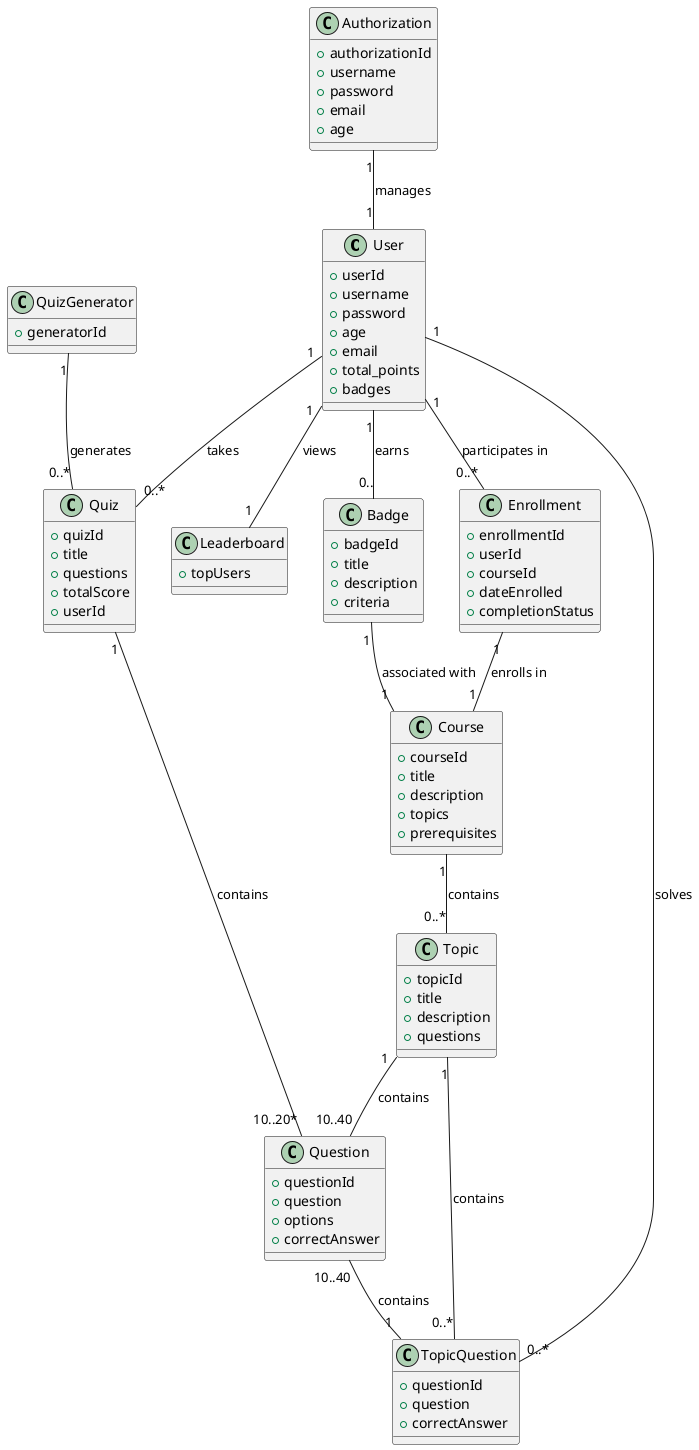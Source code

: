 @startuml

class User {
    +userId
    +username
    +password
    +age
    +email
    +total_points
    +badges
}

class Course {
    +courseId
    +title
    +description
    +topics
    +prerequisites
}

class Topic {
    +topicId
    +title
    +description
    +questions
}

class Question {
    +questionId
    +question
    +options
    +correctAnswer
}

class Quiz {
    +quizId
    +title
    +questions
    +totalScore
    +userId
}

class Leaderboard {
    +topUsers
}

class Badge {
    +badgeId
    +title
    +description
    +criteria
}

class Enrollment {
    +enrollmentId
    +userId
    +courseId
    +dateEnrolled
    +completionStatus
}

class TopicQuestion {
    +questionId
    +question
    +correctAnswer
}

class Authorization {
    +authorizationId
    +username
    +password
    +email
    +age
}

class QuizGenerator {
    +generatorId
}

' Relationships
User "1" -- "0..*" Enrollment : participates in
User "1" -- "1" Leaderboard : views
Enrollment "1" -- "1" Course : enrolls in
Course "1" -- "0..*" Topic : contains
Topic "1" -- "10..40" Question : contains
User "1" -- "0..*" Quiz : takes
Quiz "1" -- "10..20*" Question : contains
User "1" -- "0.." Badge : earns
Authorization "1" -- "1" User : manages
QuizGenerator "1" -- "0..*" Quiz : generates
Topic "1" -- "0..*" TopicQuestion : contains
Badge "1" -- "1" Course : associated with
User "1" -- "0..*" TopicQuestion : solves
Question "10..40" -- "1" TopicQuestion : contains
@enduml